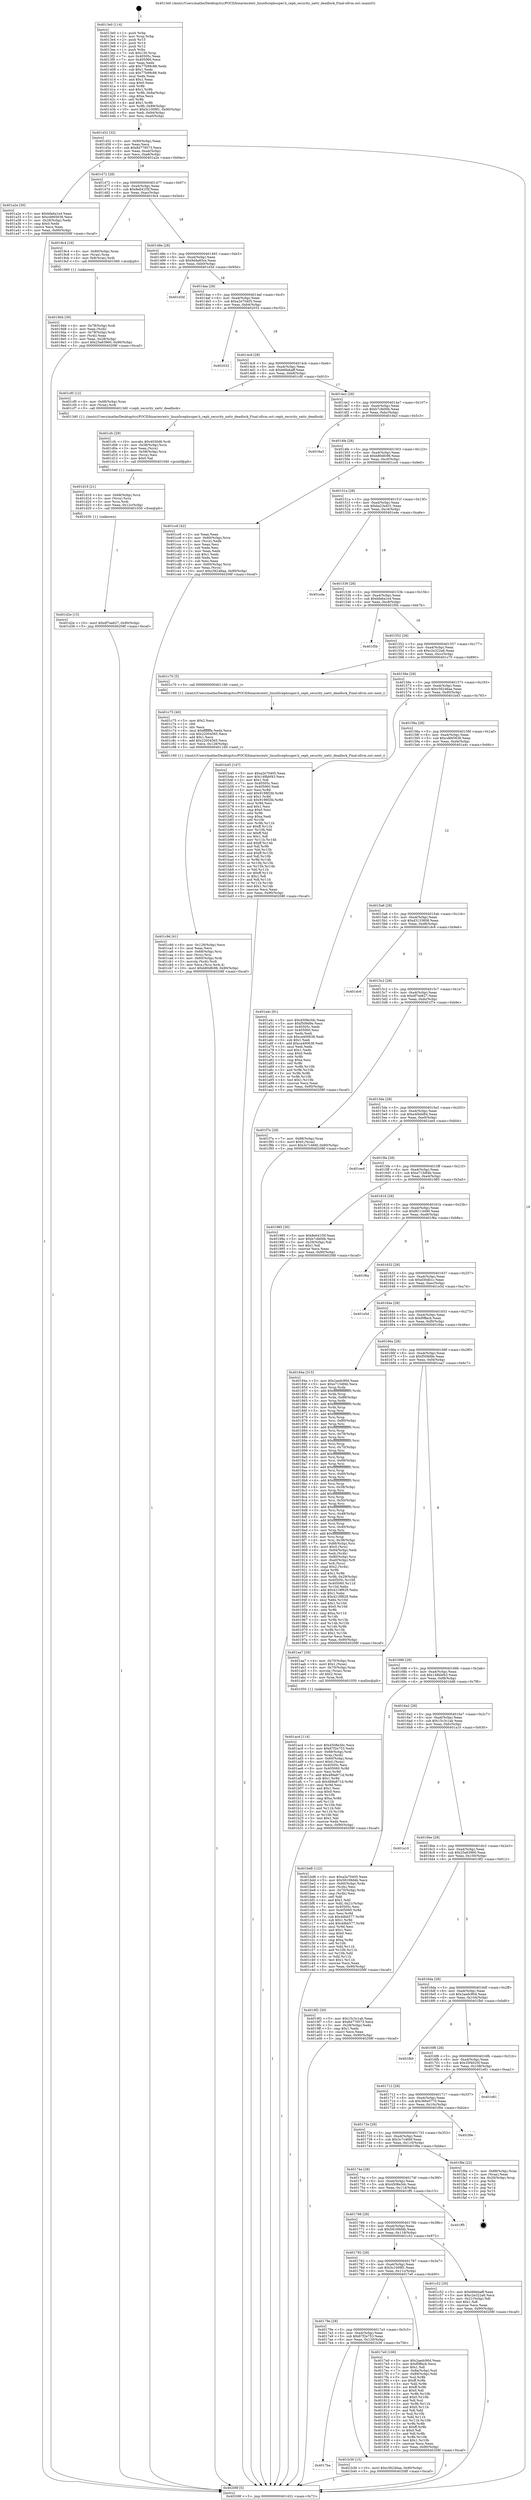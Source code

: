 digraph "0x4013e0" {
  label = "0x4013e0 (/mnt/c/Users/mathe/Desktop/tcc/POCII/binaries/extr_linuxfscephsuper.h_ceph_security_xattr_deadlock_Final-ollvm.out::main(0))"
  labelloc = "t"
  node[shape=record]

  Entry [label="",width=0.3,height=0.3,shape=circle,fillcolor=black,style=filled]
  "0x401452" [label="{
     0x401452 [32]\l
     | [instrs]\l
     &nbsp;&nbsp;0x401452 \<+6\>: mov -0x90(%rbp),%eax\l
     &nbsp;&nbsp;0x401458 \<+2\>: mov %eax,%ecx\l
     &nbsp;&nbsp;0x40145a \<+6\>: sub $0x84779573,%ecx\l
     &nbsp;&nbsp;0x401460 \<+6\>: mov %eax,-0xa4(%rbp)\l
     &nbsp;&nbsp;0x401466 \<+6\>: mov %ecx,-0xa8(%rbp)\l
     &nbsp;&nbsp;0x40146c \<+6\>: je 0000000000401a2e \<main+0x64e\>\l
  }"]
  "0x401a2e" [label="{
     0x401a2e [30]\l
     | [instrs]\l
     &nbsp;&nbsp;0x401a2e \<+5\>: mov $0xbfa6a1e4,%eax\l
     &nbsp;&nbsp;0x401a33 \<+5\>: mov $0xcd665636,%ecx\l
     &nbsp;&nbsp;0x401a38 \<+3\>: mov -0x28(%rbp),%edx\l
     &nbsp;&nbsp;0x401a3b \<+3\>: cmp $0x0,%edx\l
     &nbsp;&nbsp;0x401a3e \<+3\>: cmove %ecx,%eax\l
     &nbsp;&nbsp;0x401a41 \<+6\>: mov %eax,-0x90(%rbp)\l
     &nbsp;&nbsp;0x401a47 \<+5\>: jmp 000000000040208f \<main+0xcaf\>\l
  }"]
  "0x401472" [label="{
     0x401472 [28]\l
     | [instrs]\l
     &nbsp;&nbsp;0x401472 \<+5\>: jmp 0000000000401477 \<main+0x97\>\l
     &nbsp;&nbsp;0x401477 \<+6\>: mov -0xa4(%rbp),%eax\l
     &nbsp;&nbsp;0x40147d \<+5\>: sub $0x8e641f3f,%eax\l
     &nbsp;&nbsp;0x401482 \<+6\>: mov %eax,-0xac(%rbp)\l
     &nbsp;&nbsp;0x401488 \<+6\>: je 00000000004019c4 \<main+0x5e4\>\l
  }"]
  Exit [label="",width=0.3,height=0.3,shape=circle,fillcolor=black,style=filled,peripheries=2]
  "0x4019c4" [label="{
     0x4019c4 [16]\l
     | [instrs]\l
     &nbsp;&nbsp;0x4019c4 \<+4\>: mov -0x80(%rbp),%rax\l
     &nbsp;&nbsp;0x4019c8 \<+3\>: mov (%rax),%rax\l
     &nbsp;&nbsp;0x4019cb \<+4\>: mov 0x8(%rax),%rdi\l
     &nbsp;&nbsp;0x4019cf \<+5\>: call 0000000000401060 \<atoi@plt\>\l
     | [calls]\l
     &nbsp;&nbsp;0x401060 \{1\} (unknown)\l
  }"]
  "0x40148e" [label="{
     0x40148e [28]\l
     | [instrs]\l
     &nbsp;&nbsp;0x40148e \<+5\>: jmp 0000000000401493 \<main+0xb3\>\l
     &nbsp;&nbsp;0x401493 \<+6\>: mov -0xa4(%rbp),%eax\l
     &nbsp;&nbsp;0x401499 \<+5\>: sub $0x9d4a83ce,%eax\l
     &nbsp;&nbsp;0x40149e \<+6\>: mov %eax,-0xb0(%rbp)\l
     &nbsp;&nbsp;0x4014a4 \<+6\>: je 0000000000401d3d \<main+0x95d\>\l
  }"]
  "0x401d2e" [label="{
     0x401d2e [15]\l
     | [instrs]\l
     &nbsp;&nbsp;0x401d2e \<+10\>: movl $0xdf7ee627,-0x90(%rbp)\l
     &nbsp;&nbsp;0x401d38 \<+5\>: jmp 000000000040208f \<main+0xcaf\>\l
  }"]
  "0x401d3d" [label="{
     0x401d3d\l
  }", style=dashed]
  "0x4014aa" [label="{
     0x4014aa [28]\l
     | [instrs]\l
     &nbsp;&nbsp;0x4014aa \<+5\>: jmp 00000000004014af \<main+0xcf\>\l
     &nbsp;&nbsp;0x4014af \<+6\>: mov -0xa4(%rbp),%eax\l
     &nbsp;&nbsp;0x4014b5 \<+5\>: sub $0xa2e70405,%eax\l
     &nbsp;&nbsp;0x4014ba \<+6\>: mov %eax,-0xb4(%rbp)\l
     &nbsp;&nbsp;0x4014c0 \<+6\>: je 0000000000402032 \<main+0xc52\>\l
  }"]
  "0x401d19" [label="{
     0x401d19 [21]\l
     | [instrs]\l
     &nbsp;&nbsp;0x401d19 \<+4\>: mov -0x68(%rbp),%rcx\l
     &nbsp;&nbsp;0x401d1d \<+3\>: mov (%rcx),%rcx\l
     &nbsp;&nbsp;0x401d20 \<+3\>: mov %rcx,%rdi\l
     &nbsp;&nbsp;0x401d23 \<+6\>: mov %eax,-0x12c(%rbp)\l
     &nbsp;&nbsp;0x401d29 \<+5\>: call 0000000000401030 \<free@plt\>\l
     | [calls]\l
     &nbsp;&nbsp;0x401030 \{1\} (unknown)\l
  }"]
  "0x402032" [label="{
     0x402032\l
  }", style=dashed]
  "0x4014c6" [label="{
     0x4014c6 [28]\l
     | [instrs]\l
     &nbsp;&nbsp;0x4014c6 \<+5\>: jmp 00000000004014cb \<main+0xeb\>\l
     &nbsp;&nbsp;0x4014cb \<+6\>: mov -0xa4(%rbp),%eax\l
     &nbsp;&nbsp;0x4014d1 \<+5\>: sub $0xb66ebaff,%eax\l
     &nbsp;&nbsp;0x4014d6 \<+6\>: mov %eax,-0xb8(%rbp)\l
     &nbsp;&nbsp;0x4014dc \<+6\>: je 0000000000401cf0 \<main+0x910\>\l
  }"]
  "0x401cfc" [label="{
     0x401cfc [29]\l
     | [instrs]\l
     &nbsp;&nbsp;0x401cfc \<+10\>: movabs $0x4030d6,%rdi\l
     &nbsp;&nbsp;0x401d06 \<+4\>: mov -0x58(%rbp),%rcx\l
     &nbsp;&nbsp;0x401d0a \<+2\>: mov %eax,(%rcx)\l
     &nbsp;&nbsp;0x401d0c \<+4\>: mov -0x58(%rbp),%rcx\l
     &nbsp;&nbsp;0x401d10 \<+2\>: mov (%rcx),%esi\l
     &nbsp;&nbsp;0x401d12 \<+2\>: mov $0x0,%al\l
     &nbsp;&nbsp;0x401d14 \<+5\>: call 0000000000401040 \<printf@plt\>\l
     | [calls]\l
     &nbsp;&nbsp;0x401040 \{1\} (unknown)\l
  }"]
  "0x401cf0" [label="{
     0x401cf0 [12]\l
     | [instrs]\l
     &nbsp;&nbsp;0x401cf0 \<+4\>: mov -0x68(%rbp),%rax\l
     &nbsp;&nbsp;0x401cf4 \<+3\>: mov (%rax),%rdi\l
     &nbsp;&nbsp;0x401cf7 \<+5\>: call 00000000004013d0 \<ceph_security_xattr_deadlock\>\l
     | [calls]\l
     &nbsp;&nbsp;0x4013d0 \{1\} (/mnt/c/Users/mathe/Desktop/tcc/POCII/binaries/extr_linuxfscephsuper.h_ceph_security_xattr_deadlock_Final-ollvm.out::ceph_security_xattr_deadlock)\l
  }"]
  "0x4014e2" [label="{
     0x4014e2 [28]\l
     | [instrs]\l
     &nbsp;&nbsp;0x4014e2 \<+5\>: jmp 00000000004014e7 \<main+0x107\>\l
     &nbsp;&nbsp;0x4014e7 \<+6\>: mov -0xa4(%rbp),%eax\l
     &nbsp;&nbsp;0x4014ed \<+5\>: sub $0xb7cfe00b,%eax\l
     &nbsp;&nbsp;0x4014f2 \<+6\>: mov %eax,-0xbc(%rbp)\l
     &nbsp;&nbsp;0x4014f8 \<+6\>: je 00000000004019a3 \<main+0x5c3\>\l
  }"]
  "0x401c9d" [label="{
     0x401c9d [41]\l
     | [instrs]\l
     &nbsp;&nbsp;0x401c9d \<+6\>: mov -0x128(%rbp),%ecx\l
     &nbsp;&nbsp;0x401ca3 \<+3\>: imul %eax,%ecx\l
     &nbsp;&nbsp;0x401ca6 \<+4\>: mov -0x68(%rbp),%rsi\l
     &nbsp;&nbsp;0x401caa \<+3\>: mov (%rsi),%rsi\l
     &nbsp;&nbsp;0x401cad \<+4\>: mov -0x60(%rbp),%rdi\l
     &nbsp;&nbsp;0x401cb1 \<+3\>: movslq (%rdi),%rdi\l
     &nbsp;&nbsp;0x401cb4 \<+3\>: mov %ecx,(%rsi,%rdi,4)\l
     &nbsp;&nbsp;0x401cb7 \<+10\>: movl $0xb80dfc98,-0x90(%rbp)\l
     &nbsp;&nbsp;0x401cc1 \<+5\>: jmp 000000000040208f \<main+0xcaf\>\l
  }"]
  "0x4019a3" [label="{
     0x4019a3\l
  }", style=dashed]
  "0x4014fe" [label="{
     0x4014fe [28]\l
     | [instrs]\l
     &nbsp;&nbsp;0x4014fe \<+5\>: jmp 0000000000401503 \<main+0x123\>\l
     &nbsp;&nbsp;0x401503 \<+6\>: mov -0xa4(%rbp),%eax\l
     &nbsp;&nbsp;0x401509 \<+5\>: sub $0xb80dfc98,%eax\l
     &nbsp;&nbsp;0x40150e \<+6\>: mov %eax,-0xc0(%rbp)\l
     &nbsp;&nbsp;0x401514 \<+6\>: je 0000000000401cc6 \<main+0x8e6\>\l
  }"]
  "0x401c75" [label="{
     0x401c75 [40]\l
     | [instrs]\l
     &nbsp;&nbsp;0x401c75 \<+5\>: mov $0x2,%ecx\l
     &nbsp;&nbsp;0x401c7a \<+1\>: cltd\l
     &nbsp;&nbsp;0x401c7b \<+2\>: idiv %ecx\l
     &nbsp;&nbsp;0x401c7d \<+6\>: imul $0xfffffffe,%edx,%ecx\l
     &nbsp;&nbsp;0x401c83 \<+6\>: sub $0x22004565,%ecx\l
     &nbsp;&nbsp;0x401c89 \<+3\>: add $0x1,%ecx\l
     &nbsp;&nbsp;0x401c8c \<+6\>: add $0x22004565,%ecx\l
     &nbsp;&nbsp;0x401c92 \<+6\>: mov %ecx,-0x128(%rbp)\l
     &nbsp;&nbsp;0x401c98 \<+5\>: call 0000000000401160 \<next_i\>\l
     | [calls]\l
     &nbsp;&nbsp;0x401160 \{1\} (/mnt/c/Users/mathe/Desktop/tcc/POCII/binaries/extr_linuxfscephsuper.h_ceph_security_xattr_deadlock_Final-ollvm.out::next_i)\l
  }"]
  "0x401cc6" [label="{
     0x401cc6 [42]\l
     | [instrs]\l
     &nbsp;&nbsp;0x401cc6 \<+2\>: xor %eax,%eax\l
     &nbsp;&nbsp;0x401cc8 \<+4\>: mov -0x60(%rbp),%rcx\l
     &nbsp;&nbsp;0x401ccc \<+2\>: mov (%rcx),%edx\l
     &nbsp;&nbsp;0x401cce \<+2\>: mov %eax,%esi\l
     &nbsp;&nbsp;0x401cd0 \<+2\>: sub %edx,%esi\l
     &nbsp;&nbsp;0x401cd2 \<+2\>: mov %eax,%edx\l
     &nbsp;&nbsp;0x401cd4 \<+3\>: sub $0x1,%edx\l
     &nbsp;&nbsp;0x401cd7 \<+2\>: add %edx,%esi\l
     &nbsp;&nbsp;0x401cd9 \<+2\>: sub %esi,%eax\l
     &nbsp;&nbsp;0x401cdb \<+4\>: mov -0x60(%rbp),%rcx\l
     &nbsp;&nbsp;0x401cdf \<+2\>: mov %eax,(%rcx)\l
     &nbsp;&nbsp;0x401ce1 \<+10\>: movl $0xc56246aa,-0x90(%rbp)\l
     &nbsp;&nbsp;0x401ceb \<+5\>: jmp 000000000040208f \<main+0xcaf\>\l
  }"]
  "0x40151a" [label="{
     0x40151a [28]\l
     | [instrs]\l
     &nbsp;&nbsp;0x40151a \<+5\>: jmp 000000000040151f \<main+0x13f\>\l
     &nbsp;&nbsp;0x40151f \<+6\>: mov -0xa4(%rbp),%eax\l
     &nbsp;&nbsp;0x401525 \<+5\>: sub $0xba23a431,%eax\l
     &nbsp;&nbsp;0x40152a \<+6\>: mov %eax,-0xc4(%rbp)\l
     &nbsp;&nbsp;0x401530 \<+6\>: je 0000000000401e4e \<main+0xa6e\>\l
  }"]
  "0x4017ba" [label="{
     0x4017ba\l
  }", style=dashed]
  "0x401e4e" [label="{
     0x401e4e\l
  }", style=dashed]
  "0x401536" [label="{
     0x401536 [28]\l
     | [instrs]\l
     &nbsp;&nbsp;0x401536 \<+5\>: jmp 000000000040153b \<main+0x15b\>\l
     &nbsp;&nbsp;0x40153b \<+6\>: mov -0xa4(%rbp),%eax\l
     &nbsp;&nbsp;0x401541 \<+5\>: sub $0xbfa6a1e4,%eax\l
     &nbsp;&nbsp;0x401546 \<+6\>: mov %eax,-0xc8(%rbp)\l
     &nbsp;&nbsp;0x40154c \<+6\>: je 0000000000401f5b \<main+0xb7b\>\l
  }"]
  "0x401b36" [label="{
     0x401b36 [15]\l
     | [instrs]\l
     &nbsp;&nbsp;0x401b36 \<+10\>: movl $0xc56246aa,-0x90(%rbp)\l
     &nbsp;&nbsp;0x401b40 \<+5\>: jmp 000000000040208f \<main+0xcaf\>\l
  }"]
  "0x401f5b" [label="{
     0x401f5b\l
  }", style=dashed]
  "0x401552" [label="{
     0x401552 [28]\l
     | [instrs]\l
     &nbsp;&nbsp;0x401552 \<+5\>: jmp 0000000000401557 \<main+0x177\>\l
     &nbsp;&nbsp;0x401557 \<+6\>: mov -0xa4(%rbp),%eax\l
     &nbsp;&nbsp;0x40155d \<+5\>: sub $0xc2e322a6,%eax\l
     &nbsp;&nbsp;0x401562 \<+6\>: mov %eax,-0xcc(%rbp)\l
     &nbsp;&nbsp;0x401568 \<+6\>: je 0000000000401c70 \<main+0x890\>\l
  }"]
  "0x401ac4" [label="{
     0x401ac4 [114]\l
     | [instrs]\l
     &nbsp;&nbsp;0x401ac4 \<+5\>: mov $0x4508e3dc,%ecx\l
     &nbsp;&nbsp;0x401ac9 \<+5\>: mov $0x67f2e753,%edx\l
     &nbsp;&nbsp;0x401ace \<+4\>: mov -0x68(%rbp),%rdi\l
     &nbsp;&nbsp;0x401ad2 \<+3\>: mov %rax,(%rdi)\l
     &nbsp;&nbsp;0x401ad5 \<+4\>: mov -0x60(%rbp),%rax\l
     &nbsp;&nbsp;0x401ad9 \<+6\>: movl $0x0,(%rax)\l
     &nbsp;&nbsp;0x401adf \<+7\>: mov 0x40505c,%esi\l
     &nbsp;&nbsp;0x401ae6 \<+8\>: mov 0x405060,%r8d\l
     &nbsp;&nbsp;0x401aee \<+3\>: mov %esi,%r9d\l
     &nbsp;&nbsp;0x401af1 \<+7\>: add $0x489a871d,%r9d\l
     &nbsp;&nbsp;0x401af8 \<+4\>: sub $0x1,%r9d\l
     &nbsp;&nbsp;0x401afc \<+7\>: sub $0x489a871d,%r9d\l
     &nbsp;&nbsp;0x401b03 \<+4\>: imul %r9d,%esi\l
     &nbsp;&nbsp;0x401b07 \<+3\>: and $0x1,%esi\l
     &nbsp;&nbsp;0x401b0a \<+3\>: cmp $0x0,%esi\l
     &nbsp;&nbsp;0x401b0d \<+4\>: sete %r10b\l
     &nbsp;&nbsp;0x401b11 \<+4\>: cmp $0xa,%r8d\l
     &nbsp;&nbsp;0x401b15 \<+4\>: setl %r11b\l
     &nbsp;&nbsp;0x401b19 \<+3\>: mov %r10b,%bl\l
     &nbsp;&nbsp;0x401b1c \<+3\>: and %r11b,%bl\l
     &nbsp;&nbsp;0x401b1f \<+3\>: xor %r11b,%r10b\l
     &nbsp;&nbsp;0x401b22 \<+3\>: or %r10b,%bl\l
     &nbsp;&nbsp;0x401b25 \<+3\>: test $0x1,%bl\l
     &nbsp;&nbsp;0x401b28 \<+3\>: cmovne %edx,%ecx\l
     &nbsp;&nbsp;0x401b2b \<+6\>: mov %ecx,-0x90(%rbp)\l
     &nbsp;&nbsp;0x401b31 \<+5\>: jmp 000000000040208f \<main+0xcaf\>\l
  }"]
  "0x401c70" [label="{
     0x401c70 [5]\l
     | [instrs]\l
     &nbsp;&nbsp;0x401c70 \<+5\>: call 0000000000401160 \<next_i\>\l
     | [calls]\l
     &nbsp;&nbsp;0x401160 \{1\} (/mnt/c/Users/mathe/Desktop/tcc/POCII/binaries/extr_linuxfscephsuper.h_ceph_security_xattr_deadlock_Final-ollvm.out::next_i)\l
  }"]
  "0x40156e" [label="{
     0x40156e [28]\l
     | [instrs]\l
     &nbsp;&nbsp;0x40156e \<+5\>: jmp 0000000000401573 \<main+0x193\>\l
     &nbsp;&nbsp;0x401573 \<+6\>: mov -0xa4(%rbp),%eax\l
     &nbsp;&nbsp;0x401579 \<+5\>: sub $0xc56246aa,%eax\l
     &nbsp;&nbsp;0x40157e \<+6\>: mov %eax,-0xd0(%rbp)\l
     &nbsp;&nbsp;0x401584 \<+6\>: je 0000000000401b45 \<main+0x765\>\l
  }"]
  "0x4019d4" [label="{
     0x4019d4 [30]\l
     | [instrs]\l
     &nbsp;&nbsp;0x4019d4 \<+4\>: mov -0x78(%rbp),%rdi\l
     &nbsp;&nbsp;0x4019d8 \<+2\>: mov %eax,(%rdi)\l
     &nbsp;&nbsp;0x4019da \<+4\>: mov -0x78(%rbp),%rdi\l
     &nbsp;&nbsp;0x4019de \<+2\>: mov (%rdi),%eax\l
     &nbsp;&nbsp;0x4019e0 \<+3\>: mov %eax,-0x28(%rbp)\l
     &nbsp;&nbsp;0x4019e3 \<+10\>: movl $0x25a63960,-0x90(%rbp)\l
     &nbsp;&nbsp;0x4019ed \<+5\>: jmp 000000000040208f \<main+0xcaf\>\l
  }"]
  "0x401b45" [label="{
     0x401b45 [147]\l
     | [instrs]\l
     &nbsp;&nbsp;0x401b45 \<+5\>: mov $0xa2e70405,%eax\l
     &nbsp;&nbsp;0x401b4a \<+5\>: mov $0x148bbf43,%ecx\l
     &nbsp;&nbsp;0x401b4f \<+2\>: mov $0x1,%dl\l
     &nbsp;&nbsp;0x401b51 \<+7\>: mov 0x40505c,%esi\l
     &nbsp;&nbsp;0x401b58 \<+7\>: mov 0x405060,%edi\l
     &nbsp;&nbsp;0x401b5f \<+3\>: mov %esi,%r8d\l
     &nbsp;&nbsp;0x401b62 \<+7\>: add $0x9198f2fd,%r8d\l
     &nbsp;&nbsp;0x401b69 \<+4\>: sub $0x1,%r8d\l
     &nbsp;&nbsp;0x401b6d \<+7\>: sub $0x9198f2fd,%r8d\l
     &nbsp;&nbsp;0x401b74 \<+4\>: imul %r8d,%esi\l
     &nbsp;&nbsp;0x401b78 \<+3\>: and $0x1,%esi\l
     &nbsp;&nbsp;0x401b7b \<+3\>: cmp $0x0,%esi\l
     &nbsp;&nbsp;0x401b7e \<+4\>: sete %r9b\l
     &nbsp;&nbsp;0x401b82 \<+3\>: cmp $0xa,%edi\l
     &nbsp;&nbsp;0x401b85 \<+4\>: setl %r10b\l
     &nbsp;&nbsp;0x401b89 \<+3\>: mov %r9b,%r11b\l
     &nbsp;&nbsp;0x401b8c \<+4\>: xor $0xff,%r11b\l
     &nbsp;&nbsp;0x401b90 \<+3\>: mov %r10b,%bl\l
     &nbsp;&nbsp;0x401b93 \<+3\>: xor $0xff,%bl\l
     &nbsp;&nbsp;0x401b96 \<+3\>: xor $0x1,%dl\l
     &nbsp;&nbsp;0x401b99 \<+3\>: mov %r11b,%r14b\l
     &nbsp;&nbsp;0x401b9c \<+4\>: and $0xff,%r14b\l
     &nbsp;&nbsp;0x401ba0 \<+3\>: and %dl,%r9b\l
     &nbsp;&nbsp;0x401ba3 \<+3\>: mov %bl,%r15b\l
     &nbsp;&nbsp;0x401ba6 \<+4\>: and $0xff,%r15b\l
     &nbsp;&nbsp;0x401baa \<+3\>: and %dl,%r10b\l
     &nbsp;&nbsp;0x401bad \<+3\>: or %r9b,%r14b\l
     &nbsp;&nbsp;0x401bb0 \<+3\>: or %r10b,%r15b\l
     &nbsp;&nbsp;0x401bb3 \<+3\>: xor %r15b,%r14b\l
     &nbsp;&nbsp;0x401bb6 \<+3\>: or %bl,%r11b\l
     &nbsp;&nbsp;0x401bb9 \<+4\>: xor $0xff,%r11b\l
     &nbsp;&nbsp;0x401bbd \<+3\>: or $0x1,%dl\l
     &nbsp;&nbsp;0x401bc0 \<+3\>: and %dl,%r11b\l
     &nbsp;&nbsp;0x401bc3 \<+3\>: or %r11b,%r14b\l
     &nbsp;&nbsp;0x401bc6 \<+4\>: test $0x1,%r14b\l
     &nbsp;&nbsp;0x401bca \<+3\>: cmovne %ecx,%eax\l
     &nbsp;&nbsp;0x401bcd \<+6\>: mov %eax,-0x90(%rbp)\l
     &nbsp;&nbsp;0x401bd3 \<+5\>: jmp 000000000040208f \<main+0xcaf\>\l
  }"]
  "0x40158a" [label="{
     0x40158a [28]\l
     | [instrs]\l
     &nbsp;&nbsp;0x40158a \<+5\>: jmp 000000000040158f \<main+0x1af\>\l
     &nbsp;&nbsp;0x40158f \<+6\>: mov -0xa4(%rbp),%eax\l
     &nbsp;&nbsp;0x401595 \<+5\>: sub $0xcd665636,%eax\l
     &nbsp;&nbsp;0x40159a \<+6\>: mov %eax,-0xd4(%rbp)\l
     &nbsp;&nbsp;0x4015a0 \<+6\>: je 0000000000401a4c \<main+0x66c\>\l
  }"]
  "0x4013e0" [label="{
     0x4013e0 [114]\l
     | [instrs]\l
     &nbsp;&nbsp;0x4013e0 \<+1\>: push %rbp\l
     &nbsp;&nbsp;0x4013e1 \<+3\>: mov %rsp,%rbp\l
     &nbsp;&nbsp;0x4013e4 \<+2\>: push %r15\l
     &nbsp;&nbsp;0x4013e6 \<+2\>: push %r14\l
     &nbsp;&nbsp;0x4013e8 \<+2\>: push %r12\l
     &nbsp;&nbsp;0x4013ea \<+1\>: push %rbx\l
     &nbsp;&nbsp;0x4013eb \<+7\>: sub $0x130,%rsp\l
     &nbsp;&nbsp;0x4013f2 \<+7\>: mov 0x40505c,%eax\l
     &nbsp;&nbsp;0x4013f9 \<+7\>: mov 0x405060,%ecx\l
     &nbsp;&nbsp;0x401400 \<+2\>: mov %eax,%edx\l
     &nbsp;&nbsp;0x401402 \<+6\>: add $0x77b99c88,%edx\l
     &nbsp;&nbsp;0x401408 \<+3\>: sub $0x1,%edx\l
     &nbsp;&nbsp;0x40140b \<+6\>: sub $0x77b99c88,%edx\l
     &nbsp;&nbsp;0x401411 \<+3\>: imul %edx,%eax\l
     &nbsp;&nbsp;0x401414 \<+3\>: and $0x1,%eax\l
     &nbsp;&nbsp;0x401417 \<+3\>: cmp $0x0,%eax\l
     &nbsp;&nbsp;0x40141a \<+4\>: sete %r8b\l
     &nbsp;&nbsp;0x40141e \<+4\>: and $0x1,%r8b\l
     &nbsp;&nbsp;0x401422 \<+7\>: mov %r8b,-0x8a(%rbp)\l
     &nbsp;&nbsp;0x401429 \<+3\>: cmp $0xa,%ecx\l
     &nbsp;&nbsp;0x40142c \<+4\>: setl %r8b\l
     &nbsp;&nbsp;0x401430 \<+4\>: and $0x1,%r8b\l
     &nbsp;&nbsp;0x401434 \<+7\>: mov %r8b,-0x89(%rbp)\l
     &nbsp;&nbsp;0x40143b \<+10\>: movl $0x5c1009f1,-0x90(%rbp)\l
     &nbsp;&nbsp;0x401445 \<+6\>: mov %edi,-0x94(%rbp)\l
     &nbsp;&nbsp;0x40144b \<+7\>: mov %rsi,-0xa0(%rbp)\l
  }"]
  "0x401a4c" [label="{
     0x401a4c [91]\l
     | [instrs]\l
     &nbsp;&nbsp;0x401a4c \<+5\>: mov $0x4508e3dc,%eax\l
     &nbsp;&nbsp;0x401a51 \<+5\>: mov $0xf509d9e,%ecx\l
     &nbsp;&nbsp;0x401a56 \<+7\>: mov 0x40505c,%edx\l
     &nbsp;&nbsp;0x401a5d \<+7\>: mov 0x405060,%esi\l
     &nbsp;&nbsp;0x401a64 \<+2\>: mov %edx,%edi\l
     &nbsp;&nbsp;0x401a66 \<+6\>: sub $0xca400638,%edi\l
     &nbsp;&nbsp;0x401a6c \<+3\>: sub $0x1,%edi\l
     &nbsp;&nbsp;0x401a6f \<+6\>: add $0xca400638,%edi\l
     &nbsp;&nbsp;0x401a75 \<+3\>: imul %edi,%edx\l
     &nbsp;&nbsp;0x401a78 \<+3\>: and $0x1,%edx\l
     &nbsp;&nbsp;0x401a7b \<+3\>: cmp $0x0,%edx\l
     &nbsp;&nbsp;0x401a7e \<+4\>: sete %r8b\l
     &nbsp;&nbsp;0x401a82 \<+3\>: cmp $0xa,%esi\l
     &nbsp;&nbsp;0x401a85 \<+4\>: setl %r9b\l
     &nbsp;&nbsp;0x401a89 \<+3\>: mov %r8b,%r10b\l
     &nbsp;&nbsp;0x401a8c \<+3\>: and %r9b,%r10b\l
     &nbsp;&nbsp;0x401a8f \<+3\>: xor %r9b,%r8b\l
     &nbsp;&nbsp;0x401a92 \<+3\>: or %r8b,%r10b\l
     &nbsp;&nbsp;0x401a95 \<+4\>: test $0x1,%r10b\l
     &nbsp;&nbsp;0x401a99 \<+3\>: cmovne %ecx,%eax\l
     &nbsp;&nbsp;0x401a9c \<+6\>: mov %eax,-0x90(%rbp)\l
     &nbsp;&nbsp;0x401aa2 \<+5\>: jmp 000000000040208f \<main+0xcaf\>\l
  }"]
  "0x4015a6" [label="{
     0x4015a6 [28]\l
     | [instrs]\l
     &nbsp;&nbsp;0x4015a6 \<+5\>: jmp 00000000004015ab \<main+0x1cb\>\l
     &nbsp;&nbsp;0x4015ab \<+6\>: mov -0xa4(%rbp),%eax\l
     &nbsp;&nbsp;0x4015b1 \<+5\>: sub $0xd3133608,%eax\l
     &nbsp;&nbsp;0x4015b6 \<+6\>: mov %eax,-0xd8(%rbp)\l
     &nbsp;&nbsp;0x4015bc \<+6\>: je 0000000000401dc6 \<main+0x9e6\>\l
  }"]
  "0x40208f" [label="{
     0x40208f [5]\l
     | [instrs]\l
     &nbsp;&nbsp;0x40208f \<+5\>: jmp 0000000000401452 \<main+0x72\>\l
  }"]
  "0x401dc6" [label="{
     0x401dc6\l
  }", style=dashed]
  "0x4015c2" [label="{
     0x4015c2 [28]\l
     | [instrs]\l
     &nbsp;&nbsp;0x4015c2 \<+5\>: jmp 00000000004015c7 \<main+0x1e7\>\l
     &nbsp;&nbsp;0x4015c7 \<+6\>: mov -0xa4(%rbp),%eax\l
     &nbsp;&nbsp;0x4015cd \<+5\>: sub $0xdf7ee627,%eax\l
     &nbsp;&nbsp;0x4015d2 \<+6\>: mov %eax,-0xdc(%rbp)\l
     &nbsp;&nbsp;0x4015d8 \<+6\>: je 0000000000401f7e \<main+0xb9e\>\l
  }"]
  "0x40179e" [label="{
     0x40179e [28]\l
     | [instrs]\l
     &nbsp;&nbsp;0x40179e \<+5\>: jmp 00000000004017a3 \<main+0x3c3\>\l
     &nbsp;&nbsp;0x4017a3 \<+6\>: mov -0xa4(%rbp),%eax\l
     &nbsp;&nbsp;0x4017a9 \<+5\>: sub $0x67f2e753,%eax\l
     &nbsp;&nbsp;0x4017ae \<+6\>: mov %eax,-0x120(%rbp)\l
     &nbsp;&nbsp;0x4017b4 \<+6\>: je 0000000000401b36 \<main+0x756\>\l
  }"]
  "0x401f7e" [label="{
     0x401f7e [28]\l
     | [instrs]\l
     &nbsp;&nbsp;0x401f7e \<+7\>: mov -0x88(%rbp),%rax\l
     &nbsp;&nbsp;0x401f85 \<+6\>: movl $0x0,(%rax)\l
     &nbsp;&nbsp;0x401f8b \<+10\>: movl $0x3c7c466f,-0x90(%rbp)\l
     &nbsp;&nbsp;0x401f95 \<+5\>: jmp 000000000040208f \<main+0xcaf\>\l
  }"]
  "0x4015de" [label="{
     0x4015de [28]\l
     | [instrs]\l
     &nbsp;&nbsp;0x4015de \<+5\>: jmp 00000000004015e3 \<main+0x203\>\l
     &nbsp;&nbsp;0x4015e3 \<+6\>: mov -0xa4(%rbp),%eax\l
     &nbsp;&nbsp;0x4015e9 \<+5\>: sub $0xe4f4dd84,%eax\l
     &nbsp;&nbsp;0x4015ee \<+6\>: mov %eax,-0xe0(%rbp)\l
     &nbsp;&nbsp;0x4015f4 \<+6\>: je 0000000000401ee4 \<main+0xb04\>\l
  }"]
  "0x4017e0" [label="{
     0x4017e0 [106]\l
     | [instrs]\l
     &nbsp;&nbsp;0x4017e0 \<+5\>: mov $0x2aedc90d,%eax\l
     &nbsp;&nbsp;0x4017e5 \<+5\>: mov $0xf0ffacb,%ecx\l
     &nbsp;&nbsp;0x4017ea \<+2\>: mov $0x1,%dl\l
     &nbsp;&nbsp;0x4017ec \<+7\>: mov -0x8a(%rbp),%sil\l
     &nbsp;&nbsp;0x4017f3 \<+7\>: mov -0x89(%rbp),%dil\l
     &nbsp;&nbsp;0x4017fa \<+3\>: mov %sil,%r8b\l
     &nbsp;&nbsp;0x4017fd \<+4\>: xor $0xff,%r8b\l
     &nbsp;&nbsp;0x401801 \<+3\>: mov %dil,%r9b\l
     &nbsp;&nbsp;0x401804 \<+4\>: xor $0xff,%r9b\l
     &nbsp;&nbsp;0x401808 \<+3\>: xor $0x0,%dl\l
     &nbsp;&nbsp;0x40180b \<+3\>: mov %r8b,%r10b\l
     &nbsp;&nbsp;0x40180e \<+4\>: and $0x0,%r10b\l
     &nbsp;&nbsp;0x401812 \<+3\>: and %dl,%sil\l
     &nbsp;&nbsp;0x401815 \<+3\>: mov %r9b,%r11b\l
     &nbsp;&nbsp;0x401818 \<+4\>: and $0x0,%r11b\l
     &nbsp;&nbsp;0x40181c \<+3\>: and %dl,%dil\l
     &nbsp;&nbsp;0x40181f \<+3\>: or %sil,%r10b\l
     &nbsp;&nbsp;0x401822 \<+3\>: or %dil,%r11b\l
     &nbsp;&nbsp;0x401825 \<+3\>: xor %r11b,%r10b\l
     &nbsp;&nbsp;0x401828 \<+3\>: or %r9b,%r8b\l
     &nbsp;&nbsp;0x40182b \<+4\>: xor $0xff,%r8b\l
     &nbsp;&nbsp;0x40182f \<+3\>: or $0x0,%dl\l
     &nbsp;&nbsp;0x401832 \<+3\>: and %dl,%r8b\l
     &nbsp;&nbsp;0x401835 \<+3\>: or %r8b,%r10b\l
     &nbsp;&nbsp;0x401838 \<+4\>: test $0x1,%r10b\l
     &nbsp;&nbsp;0x40183c \<+3\>: cmovne %ecx,%eax\l
     &nbsp;&nbsp;0x40183f \<+6\>: mov %eax,-0x90(%rbp)\l
     &nbsp;&nbsp;0x401845 \<+5\>: jmp 000000000040208f \<main+0xcaf\>\l
  }"]
  "0x401ee4" [label="{
     0x401ee4\l
  }", style=dashed]
  "0x4015fa" [label="{
     0x4015fa [28]\l
     | [instrs]\l
     &nbsp;&nbsp;0x4015fa \<+5\>: jmp 00000000004015ff \<main+0x21f\>\l
     &nbsp;&nbsp;0x4015ff \<+6\>: mov -0xa4(%rbp),%eax\l
     &nbsp;&nbsp;0x401605 \<+5\>: sub $0xe715df4b,%eax\l
     &nbsp;&nbsp;0x40160a \<+6\>: mov %eax,-0xe4(%rbp)\l
     &nbsp;&nbsp;0x401610 \<+6\>: je 0000000000401985 \<main+0x5a5\>\l
  }"]
  "0x401782" [label="{
     0x401782 [28]\l
     | [instrs]\l
     &nbsp;&nbsp;0x401782 \<+5\>: jmp 0000000000401787 \<main+0x3a7\>\l
     &nbsp;&nbsp;0x401787 \<+6\>: mov -0xa4(%rbp),%eax\l
     &nbsp;&nbsp;0x40178d \<+5\>: sub $0x5c1009f1,%eax\l
     &nbsp;&nbsp;0x401792 \<+6\>: mov %eax,-0x11c(%rbp)\l
     &nbsp;&nbsp;0x401798 \<+6\>: je 00000000004017e0 \<main+0x400\>\l
  }"]
  "0x401985" [label="{
     0x401985 [30]\l
     | [instrs]\l
     &nbsp;&nbsp;0x401985 \<+5\>: mov $0x8e641f3f,%eax\l
     &nbsp;&nbsp;0x40198a \<+5\>: mov $0xb7cfe00b,%ecx\l
     &nbsp;&nbsp;0x40198f \<+3\>: mov -0x29(%rbp),%dl\l
     &nbsp;&nbsp;0x401992 \<+3\>: test $0x1,%dl\l
     &nbsp;&nbsp;0x401995 \<+3\>: cmovne %ecx,%eax\l
     &nbsp;&nbsp;0x401998 \<+6\>: mov %eax,-0x90(%rbp)\l
     &nbsp;&nbsp;0x40199e \<+5\>: jmp 000000000040208f \<main+0xcaf\>\l
  }"]
  "0x401616" [label="{
     0x401616 [28]\l
     | [instrs]\l
     &nbsp;&nbsp;0x401616 \<+5\>: jmp 000000000040161b \<main+0x23b\>\l
     &nbsp;&nbsp;0x40161b \<+6\>: mov -0xa4(%rbp),%eax\l
     &nbsp;&nbsp;0x401621 \<+5\>: sub $0xf6114490,%eax\l
     &nbsp;&nbsp;0x401626 \<+6\>: mov %eax,-0xe8(%rbp)\l
     &nbsp;&nbsp;0x40162c \<+6\>: je 0000000000401f6a \<main+0xb8a\>\l
  }"]
  "0x401c52" [label="{
     0x401c52 [30]\l
     | [instrs]\l
     &nbsp;&nbsp;0x401c52 \<+5\>: mov $0xb66ebaff,%eax\l
     &nbsp;&nbsp;0x401c57 \<+5\>: mov $0xc2e322a6,%ecx\l
     &nbsp;&nbsp;0x401c5c \<+3\>: mov -0x21(%rbp),%dl\l
     &nbsp;&nbsp;0x401c5f \<+3\>: test $0x1,%dl\l
     &nbsp;&nbsp;0x401c62 \<+3\>: cmovne %ecx,%eax\l
     &nbsp;&nbsp;0x401c65 \<+6\>: mov %eax,-0x90(%rbp)\l
     &nbsp;&nbsp;0x401c6b \<+5\>: jmp 000000000040208f \<main+0xcaf\>\l
  }"]
  "0x401f6a" [label="{
     0x401f6a\l
  }", style=dashed]
  "0x401632" [label="{
     0x401632 [28]\l
     | [instrs]\l
     &nbsp;&nbsp;0x401632 \<+5\>: jmp 0000000000401637 \<main+0x257\>\l
     &nbsp;&nbsp;0x401637 \<+6\>: mov -0xa4(%rbp),%eax\l
     &nbsp;&nbsp;0x40163d \<+5\>: sub $0xd30db1c,%eax\l
     &nbsp;&nbsp;0x401642 \<+6\>: mov %eax,-0xec(%rbp)\l
     &nbsp;&nbsp;0x401648 \<+6\>: je 0000000000401e5d \<main+0xa7d\>\l
  }"]
  "0x401766" [label="{
     0x401766 [28]\l
     | [instrs]\l
     &nbsp;&nbsp;0x401766 \<+5\>: jmp 000000000040176b \<main+0x38b\>\l
     &nbsp;&nbsp;0x40176b \<+6\>: mov -0xa4(%rbp),%eax\l
     &nbsp;&nbsp;0x401771 \<+5\>: sub $0x58169d4b,%eax\l
     &nbsp;&nbsp;0x401776 \<+6\>: mov %eax,-0x118(%rbp)\l
     &nbsp;&nbsp;0x40177c \<+6\>: je 0000000000401c52 \<main+0x872\>\l
  }"]
  "0x401e5d" [label="{
     0x401e5d\l
  }", style=dashed]
  "0x40164e" [label="{
     0x40164e [28]\l
     | [instrs]\l
     &nbsp;&nbsp;0x40164e \<+5\>: jmp 0000000000401653 \<main+0x273\>\l
     &nbsp;&nbsp;0x401653 \<+6\>: mov -0xa4(%rbp),%eax\l
     &nbsp;&nbsp;0x401659 \<+5\>: sub $0xf0ffacb,%eax\l
     &nbsp;&nbsp;0x40165e \<+6\>: mov %eax,-0xf0(%rbp)\l
     &nbsp;&nbsp;0x401664 \<+6\>: je 000000000040184a \<main+0x46a\>\l
  }"]
  "0x401ff5" [label="{
     0x401ff5\l
  }", style=dashed]
  "0x40184a" [label="{
     0x40184a [315]\l
     | [instrs]\l
     &nbsp;&nbsp;0x40184a \<+5\>: mov $0x2aedc90d,%eax\l
     &nbsp;&nbsp;0x40184f \<+5\>: mov $0xe715df4b,%ecx\l
     &nbsp;&nbsp;0x401854 \<+3\>: mov %rsp,%rdx\l
     &nbsp;&nbsp;0x401857 \<+4\>: add $0xfffffffffffffff0,%rdx\l
     &nbsp;&nbsp;0x40185b \<+3\>: mov %rdx,%rsp\l
     &nbsp;&nbsp;0x40185e \<+7\>: mov %rdx,-0x88(%rbp)\l
     &nbsp;&nbsp;0x401865 \<+3\>: mov %rsp,%rdx\l
     &nbsp;&nbsp;0x401868 \<+4\>: add $0xfffffffffffffff0,%rdx\l
     &nbsp;&nbsp;0x40186c \<+3\>: mov %rdx,%rsp\l
     &nbsp;&nbsp;0x40186f \<+3\>: mov %rsp,%rsi\l
     &nbsp;&nbsp;0x401872 \<+4\>: add $0xfffffffffffffff0,%rsi\l
     &nbsp;&nbsp;0x401876 \<+3\>: mov %rsi,%rsp\l
     &nbsp;&nbsp;0x401879 \<+4\>: mov %rsi,-0x80(%rbp)\l
     &nbsp;&nbsp;0x40187d \<+3\>: mov %rsp,%rsi\l
     &nbsp;&nbsp;0x401880 \<+4\>: add $0xfffffffffffffff0,%rsi\l
     &nbsp;&nbsp;0x401884 \<+3\>: mov %rsi,%rsp\l
     &nbsp;&nbsp;0x401887 \<+4\>: mov %rsi,-0x78(%rbp)\l
     &nbsp;&nbsp;0x40188b \<+3\>: mov %rsp,%rsi\l
     &nbsp;&nbsp;0x40188e \<+4\>: add $0xfffffffffffffff0,%rsi\l
     &nbsp;&nbsp;0x401892 \<+3\>: mov %rsi,%rsp\l
     &nbsp;&nbsp;0x401895 \<+4\>: mov %rsi,-0x70(%rbp)\l
     &nbsp;&nbsp;0x401899 \<+3\>: mov %rsp,%rsi\l
     &nbsp;&nbsp;0x40189c \<+4\>: add $0xfffffffffffffff0,%rsi\l
     &nbsp;&nbsp;0x4018a0 \<+3\>: mov %rsi,%rsp\l
     &nbsp;&nbsp;0x4018a3 \<+4\>: mov %rsi,-0x68(%rbp)\l
     &nbsp;&nbsp;0x4018a7 \<+3\>: mov %rsp,%rsi\l
     &nbsp;&nbsp;0x4018aa \<+4\>: add $0xfffffffffffffff0,%rsi\l
     &nbsp;&nbsp;0x4018ae \<+3\>: mov %rsi,%rsp\l
     &nbsp;&nbsp;0x4018b1 \<+4\>: mov %rsi,-0x60(%rbp)\l
     &nbsp;&nbsp;0x4018b5 \<+3\>: mov %rsp,%rsi\l
     &nbsp;&nbsp;0x4018b8 \<+4\>: add $0xfffffffffffffff0,%rsi\l
     &nbsp;&nbsp;0x4018bc \<+3\>: mov %rsi,%rsp\l
     &nbsp;&nbsp;0x4018bf \<+4\>: mov %rsi,-0x58(%rbp)\l
     &nbsp;&nbsp;0x4018c3 \<+3\>: mov %rsp,%rsi\l
     &nbsp;&nbsp;0x4018c6 \<+4\>: add $0xfffffffffffffff0,%rsi\l
     &nbsp;&nbsp;0x4018ca \<+3\>: mov %rsi,%rsp\l
     &nbsp;&nbsp;0x4018cd \<+4\>: mov %rsi,-0x50(%rbp)\l
     &nbsp;&nbsp;0x4018d1 \<+3\>: mov %rsp,%rsi\l
     &nbsp;&nbsp;0x4018d4 \<+4\>: add $0xfffffffffffffff0,%rsi\l
     &nbsp;&nbsp;0x4018d8 \<+3\>: mov %rsi,%rsp\l
     &nbsp;&nbsp;0x4018db \<+4\>: mov %rsi,-0x48(%rbp)\l
     &nbsp;&nbsp;0x4018df \<+3\>: mov %rsp,%rsi\l
     &nbsp;&nbsp;0x4018e2 \<+4\>: add $0xfffffffffffffff0,%rsi\l
     &nbsp;&nbsp;0x4018e6 \<+3\>: mov %rsi,%rsp\l
     &nbsp;&nbsp;0x4018e9 \<+4\>: mov %rsi,-0x40(%rbp)\l
     &nbsp;&nbsp;0x4018ed \<+3\>: mov %rsp,%rsi\l
     &nbsp;&nbsp;0x4018f0 \<+4\>: add $0xfffffffffffffff0,%rsi\l
     &nbsp;&nbsp;0x4018f4 \<+3\>: mov %rsi,%rsp\l
     &nbsp;&nbsp;0x4018f7 \<+4\>: mov %rsi,-0x38(%rbp)\l
     &nbsp;&nbsp;0x4018fb \<+7\>: mov -0x88(%rbp),%rsi\l
     &nbsp;&nbsp;0x401902 \<+6\>: movl $0x0,(%rsi)\l
     &nbsp;&nbsp;0x401908 \<+6\>: mov -0x94(%rbp),%edi\l
     &nbsp;&nbsp;0x40190e \<+2\>: mov %edi,(%rdx)\l
     &nbsp;&nbsp;0x401910 \<+4\>: mov -0x80(%rbp),%rsi\l
     &nbsp;&nbsp;0x401914 \<+7\>: mov -0xa0(%rbp),%r8\l
     &nbsp;&nbsp;0x40191b \<+3\>: mov %r8,(%rsi)\l
     &nbsp;&nbsp;0x40191e \<+3\>: cmpl $0x2,(%rdx)\l
     &nbsp;&nbsp;0x401921 \<+4\>: setne %r9b\l
     &nbsp;&nbsp;0x401925 \<+4\>: and $0x1,%r9b\l
     &nbsp;&nbsp;0x401929 \<+4\>: mov %r9b,-0x29(%rbp)\l
     &nbsp;&nbsp;0x40192d \<+8\>: mov 0x40505c,%r10d\l
     &nbsp;&nbsp;0x401935 \<+8\>: mov 0x405060,%r11d\l
     &nbsp;&nbsp;0x40193d \<+3\>: mov %r10d,%ebx\l
     &nbsp;&nbsp;0x401940 \<+6\>: add $0x4218f629,%ebx\l
     &nbsp;&nbsp;0x401946 \<+3\>: sub $0x1,%ebx\l
     &nbsp;&nbsp;0x401949 \<+6\>: sub $0x4218f629,%ebx\l
     &nbsp;&nbsp;0x40194f \<+4\>: imul %ebx,%r10d\l
     &nbsp;&nbsp;0x401953 \<+4\>: and $0x1,%r10d\l
     &nbsp;&nbsp;0x401957 \<+4\>: cmp $0x0,%r10d\l
     &nbsp;&nbsp;0x40195b \<+4\>: sete %r9b\l
     &nbsp;&nbsp;0x40195f \<+4\>: cmp $0xa,%r11d\l
     &nbsp;&nbsp;0x401963 \<+4\>: setl %r14b\l
     &nbsp;&nbsp;0x401967 \<+3\>: mov %r9b,%r15b\l
     &nbsp;&nbsp;0x40196a \<+3\>: and %r14b,%r15b\l
     &nbsp;&nbsp;0x40196d \<+3\>: xor %r14b,%r9b\l
     &nbsp;&nbsp;0x401970 \<+3\>: or %r9b,%r15b\l
     &nbsp;&nbsp;0x401973 \<+4\>: test $0x1,%r15b\l
     &nbsp;&nbsp;0x401977 \<+3\>: cmovne %ecx,%eax\l
     &nbsp;&nbsp;0x40197a \<+6\>: mov %eax,-0x90(%rbp)\l
     &nbsp;&nbsp;0x401980 \<+5\>: jmp 000000000040208f \<main+0xcaf\>\l
  }"]
  "0x40166a" [label="{
     0x40166a [28]\l
     | [instrs]\l
     &nbsp;&nbsp;0x40166a \<+5\>: jmp 000000000040166f \<main+0x28f\>\l
     &nbsp;&nbsp;0x40166f \<+6\>: mov -0xa4(%rbp),%eax\l
     &nbsp;&nbsp;0x401675 \<+5\>: sub $0xf509d9e,%eax\l
     &nbsp;&nbsp;0x40167a \<+6\>: mov %eax,-0xf4(%rbp)\l
     &nbsp;&nbsp;0x401680 \<+6\>: je 0000000000401aa7 \<main+0x6c7\>\l
  }"]
  "0x40174a" [label="{
     0x40174a [28]\l
     | [instrs]\l
     &nbsp;&nbsp;0x40174a \<+5\>: jmp 000000000040174f \<main+0x36f\>\l
     &nbsp;&nbsp;0x40174f \<+6\>: mov -0xa4(%rbp),%eax\l
     &nbsp;&nbsp;0x401755 \<+5\>: sub $0x4508e3dc,%eax\l
     &nbsp;&nbsp;0x40175a \<+6\>: mov %eax,-0x114(%rbp)\l
     &nbsp;&nbsp;0x401760 \<+6\>: je 0000000000401ff5 \<main+0xc15\>\l
  }"]
  "0x401aa7" [label="{
     0x401aa7 [29]\l
     | [instrs]\l
     &nbsp;&nbsp;0x401aa7 \<+4\>: mov -0x70(%rbp),%rax\l
     &nbsp;&nbsp;0x401aab \<+6\>: movl $0x1,(%rax)\l
     &nbsp;&nbsp;0x401ab1 \<+4\>: mov -0x70(%rbp),%rax\l
     &nbsp;&nbsp;0x401ab5 \<+3\>: movslq (%rax),%rax\l
     &nbsp;&nbsp;0x401ab8 \<+4\>: shl $0x2,%rax\l
     &nbsp;&nbsp;0x401abc \<+3\>: mov %rax,%rdi\l
     &nbsp;&nbsp;0x401abf \<+5\>: call 0000000000401050 \<malloc@plt\>\l
     | [calls]\l
     &nbsp;&nbsp;0x401050 \{1\} (unknown)\l
  }"]
  "0x401686" [label="{
     0x401686 [28]\l
     | [instrs]\l
     &nbsp;&nbsp;0x401686 \<+5\>: jmp 000000000040168b \<main+0x2ab\>\l
     &nbsp;&nbsp;0x40168b \<+6\>: mov -0xa4(%rbp),%eax\l
     &nbsp;&nbsp;0x401691 \<+5\>: sub $0x148bbf43,%eax\l
     &nbsp;&nbsp;0x401696 \<+6\>: mov %eax,-0xf8(%rbp)\l
     &nbsp;&nbsp;0x40169c \<+6\>: je 0000000000401bd8 \<main+0x7f8\>\l
  }"]
  "0x401f9a" [label="{
     0x401f9a [22]\l
     | [instrs]\l
     &nbsp;&nbsp;0x401f9a \<+7\>: mov -0x88(%rbp),%rax\l
     &nbsp;&nbsp;0x401fa1 \<+2\>: mov (%rax),%eax\l
     &nbsp;&nbsp;0x401fa3 \<+4\>: lea -0x20(%rbp),%rsp\l
     &nbsp;&nbsp;0x401fa7 \<+1\>: pop %rbx\l
     &nbsp;&nbsp;0x401fa8 \<+2\>: pop %r12\l
     &nbsp;&nbsp;0x401faa \<+2\>: pop %r14\l
     &nbsp;&nbsp;0x401fac \<+2\>: pop %r15\l
     &nbsp;&nbsp;0x401fae \<+1\>: pop %rbp\l
     &nbsp;&nbsp;0x401faf \<+1\>: ret\l
  }"]
  "0x401bd8" [label="{
     0x401bd8 [122]\l
     | [instrs]\l
     &nbsp;&nbsp;0x401bd8 \<+5\>: mov $0xa2e70405,%eax\l
     &nbsp;&nbsp;0x401bdd \<+5\>: mov $0x58169d4b,%ecx\l
     &nbsp;&nbsp;0x401be2 \<+4\>: mov -0x60(%rbp),%rdx\l
     &nbsp;&nbsp;0x401be6 \<+2\>: mov (%rdx),%esi\l
     &nbsp;&nbsp;0x401be8 \<+4\>: mov -0x70(%rbp),%rdx\l
     &nbsp;&nbsp;0x401bec \<+2\>: cmp (%rdx),%esi\l
     &nbsp;&nbsp;0x401bee \<+4\>: setl %dil\l
     &nbsp;&nbsp;0x401bf2 \<+4\>: and $0x1,%dil\l
     &nbsp;&nbsp;0x401bf6 \<+4\>: mov %dil,-0x21(%rbp)\l
     &nbsp;&nbsp;0x401bfa \<+7\>: mov 0x40505c,%esi\l
     &nbsp;&nbsp;0x401c01 \<+8\>: mov 0x405060,%r8d\l
     &nbsp;&nbsp;0x401c09 \<+3\>: mov %esi,%r9d\l
     &nbsp;&nbsp;0x401c0c \<+7\>: sub $0x4dbb577,%r9d\l
     &nbsp;&nbsp;0x401c13 \<+4\>: sub $0x1,%r9d\l
     &nbsp;&nbsp;0x401c17 \<+7\>: add $0x4dbb577,%r9d\l
     &nbsp;&nbsp;0x401c1e \<+4\>: imul %r9d,%esi\l
     &nbsp;&nbsp;0x401c22 \<+3\>: and $0x1,%esi\l
     &nbsp;&nbsp;0x401c25 \<+3\>: cmp $0x0,%esi\l
     &nbsp;&nbsp;0x401c28 \<+4\>: sete %dil\l
     &nbsp;&nbsp;0x401c2c \<+4\>: cmp $0xa,%r8d\l
     &nbsp;&nbsp;0x401c30 \<+4\>: setl %r10b\l
     &nbsp;&nbsp;0x401c34 \<+3\>: mov %dil,%r11b\l
     &nbsp;&nbsp;0x401c37 \<+3\>: and %r10b,%r11b\l
     &nbsp;&nbsp;0x401c3a \<+3\>: xor %r10b,%dil\l
     &nbsp;&nbsp;0x401c3d \<+3\>: or %dil,%r11b\l
     &nbsp;&nbsp;0x401c40 \<+4\>: test $0x1,%r11b\l
     &nbsp;&nbsp;0x401c44 \<+3\>: cmovne %ecx,%eax\l
     &nbsp;&nbsp;0x401c47 \<+6\>: mov %eax,-0x90(%rbp)\l
     &nbsp;&nbsp;0x401c4d \<+5\>: jmp 000000000040208f \<main+0xcaf\>\l
  }"]
  "0x4016a2" [label="{
     0x4016a2 [28]\l
     | [instrs]\l
     &nbsp;&nbsp;0x4016a2 \<+5\>: jmp 00000000004016a7 \<main+0x2c7\>\l
     &nbsp;&nbsp;0x4016a7 \<+6\>: mov -0xa4(%rbp),%eax\l
     &nbsp;&nbsp;0x4016ad \<+5\>: sub $0x15c3c1ab,%eax\l
     &nbsp;&nbsp;0x4016b2 \<+6\>: mov %eax,-0xfc(%rbp)\l
     &nbsp;&nbsp;0x4016b8 \<+6\>: je 0000000000401a10 \<main+0x630\>\l
  }"]
  "0x40172e" [label="{
     0x40172e [28]\l
     | [instrs]\l
     &nbsp;&nbsp;0x40172e \<+5\>: jmp 0000000000401733 \<main+0x353\>\l
     &nbsp;&nbsp;0x401733 \<+6\>: mov -0xa4(%rbp),%eax\l
     &nbsp;&nbsp;0x401739 \<+5\>: sub $0x3c7c466f,%eax\l
     &nbsp;&nbsp;0x40173e \<+6\>: mov %eax,-0x110(%rbp)\l
     &nbsp;&nbsp;0x401744 \<+6\>: je 0000000000401f9a \<main+0xbba\>\l
  }"]
  "0x401a10" [label="{
     0x401a10\l
  }", style=dashed]
  "0x4016be" [label="{
     0x4016be [28]\l
     | [instrs]\l
     &nbsp;&nbsp;0x4016be \<+5\>: jmp 00000000004016c3 \<main+0x2e3\>\l
     &nbsp;&nbsp;0x4016c3 \<+6\>: mov -0xa4(%rbp),%eax\l
     &nbsp;&nbsp;0x4016c9 \<+5\>: sub $0x25a63960,%eax\l
     &nbsp;&nbsp;0x4016ce \<+6\>: mov %eax,-0x100(%rbp)\l
     &nbsp;&nbsp;0x4016d4 \<+6\>: je 00000000004019f2 \<main+0x612\>\l
  }"]
  "0x401f0e" [label="{
     0x401f0e\l
  }", style=dashed]
  "0x4019f2" [label="{
     0x4019f2 [30]\l
     | [instrs]\l
     &nbsp;&nbsp;0x4019f2 \<+5\>: mov $0x15c3c1ab,%eax\l
     &nbsp;&nbsp;0x4019f7 \<+5\>: mov $0x84779573,%ecx\l
     &nbsp;&nbsp;0x4019fc \<+3\>: mov -0x28(%rbp),%edx\l
     &nbsp;&nbsp;0x4019ff \<+3\>: cmp $0x1,%edx\l
     &nbsp;&nbsp;0x401a02 \<+3\>: cmovl %ecx,%eax\l
     &nbsp;&nbsp;0x401a05 \<+6\>: mov %eax,-0x90(%rbp)\l
     &nbsp;&nbsp;0x401a0b \<+5\>: jmp 000000000040208f \<main+0xcaf\>\l
  }"]
  "0x4016da" [label="{
     0x4016da [28]\l
     | [instrs]\l
     &nbsp;&nbsp;0x4016da \<+5\>: jmp 00000000004016df \<main+0x2ff\>\l
     &nbsp;&nbsp;0x4016df \<+6\>: mov -0xa4(%rbp),%eax\l
     &nbsp;&nbsp;0x4016e5 \<+5\>: sub $0x2aedc90d,%eax\l
     &nbsp;&nbsp;0x4016ea \<+6\>: mov %eax,-0x104(%rbp)\l
     &nbsp;&nbsp;0x4016f0 \<+6\>: je 0000000000401fb0 \<main+0xbd0\>\l
  }"]
  "0x401712" [label="{
     0x401712 [28]\l
     | [instrs]\l
     &nbsp;&nbsp;0x401712 \<+5\>: jmp 0000000000401717 \<main+0x337\>\l
     &nbsp;&nbsp;0x401717 \<+6\>: mov -0xa4(%rbp),%eax\l
     &nbsp;&nbsp;0x40171d \<+5\>: sub $0x366e5770,%eax\l
     &nbsp;&nbsp;0x401722 \<+6\>: mov %eax,-0x10c(%rbp)\l
     &nbsp;&nbsp;0x401728 \<+6\>: je 0000000000401f0e \<main+0xb2e\>\l
  }"]
  "0x401fb0" [label="{
     0x401fb0\l
  }", style=dashed]
  "0x4016f6" [label="{
     0x4016f6 [28]\l
     | [instrs]\l
     &nbsp;&nbsp;0x4016f6 \<+5\>: jmp 00000000004016fb \<main+0x31b\>\l
     &nbsp;&nbsp;0x4016fb \<+6\>: mov -0xa4(%rbp),%eax\l
     &nbsp;&nbsp;0x401701 \<+5\>: sub $0x35f4025f,%eax\l
     &nbsp;&nbsp;0x401706 \<+6\>: mov %eax,-0x108(%rbp)\l
     &nbsp;&nbsp;0x40170c \<+6\>: je 0000000000401e81 \<main+0xaa1\>\l
  }"]
  "0x401e81" [label="{
     0x401e81\l
  }", style=dashed]
  Entry -> "0x4013e0" [label=" 1"]
  "0x401452" -> "0x401a2e" [label=" 1"]
  "0x401452" -> "0x401472" [label=" 19"]
  "0x401f9a" -> Exit [label=" 1"]
  "0x401472" -> "0x4019c4" [label=" 1"]
  "0x401472" -> "0x40148e" [label=" 18"]
  "0x401f7e" -> "0x40208f" [label=" 1"]
  "0x40148e" -> "0x401d3d" [label=" 0"]
  "0x40148e" -> "0x4014aa" [label=" 18"]
  "0x401d2e" -> "0x40208f" [label=" 1"]
  "0x4014aa" -> "0x402032" [label=" 0"]
  "0x4014aa" -> "0x4014c6" [label=" 18"]
  "0x401d19" -> "0x401d2e" [label=" 1"]
  "0x4014c6" -> "0x401cf0" [label=" 1"]
  "0x4014c6" -> "0x4014e2" [label=" 17"]
  "0x401cfc" -> "0x401d19" [label=" 1"]
  "0x4014e2" -> "0x4019a3" [label=" 0"]
  "0x4014e2" -> "0x4014fe" [label=" 17"]
  "0x401cf0" -> "0x401cfc" [label=" 1"]
  "0x4014fe" -> "0x401cc6" [label=" 1"]
  "0x4014fe" -> "0x40151a" [label=" 16"]
  "0x401cc6" -> "0x40208f" [label=" 1"]
  "0x40151a" -> "0x401e4e" [label=" 0"]
  "0x40151a" -> "0x401536" [label=" 16"]
  "0x401c9d" -> "0x40208f" [label=" 1"]
  "0x401536" -> "0x401f5b" [label=" 0"]
  "0x401536" -> "0x401552" [label=" 16"]
  "0x401c75" -> "0x401c9d" [label=" 1"]
  "0x401552" -> "0x401c70" [label=" 1"]
  "0x401552" -> "0x40156e" [label=" 15"]
  "0x401c52" -> "0x40208f" [label=" 2"]
  "0x40156e" -> "0x401b45" [label=" 2"]
  "0x40156e" -> "0x40158a" [label=" 13"]
  "0x401bd8" -> "0x40208f" [label=" 2"]
  "0x40158a" -> "0x401a4c" [label=" 1"]
  "0x40158a" -> "0x4015a6" [label=" 12"]
  "0x401b36" -> "0x40208f" [label=" 1"]
  "0x4015a6" -> "0x401dc6" [label=" 0"]
  "0x4015a6" -> "0x4015c2" [label=" 12"]
  "0x40179e" -> "0x4017ba" [label=" 0"]
  "0x4015c2" -> "0x401f7e" [label=" 1"]
  "0x4015c2" -> "0x4015de" [label=" 11"]
  "0x40179e" -> "0x401b36" [label=" 1"]
  "0x4015de" -> "0x401ee4" [label=" 0"]
  "0x4015de" -> "0x4015fa" [label=" 11"]
  "0x401c70" -> "0x401c75" [label=" 1"]
  "0x4015fa" -> "0x401985" [label=" 1"]
  "0x4015fa" -> "0x401616" [label=" 10"]
  "0x401aa7" -> "0x401ac4" [label=" 1"]
  "0x401616" -> "0x401f6a" [label=" 0"]
  "0x401616" -> "0x401632" [label=" 10"]
  "0x401a4c" -> "0x40208f" [label=" 1"]
  "0x401632" -> "0x401e5d" [label=" 0"]
  "0x401632" -> "0x40164e" [label=" 10"]
  "0x4019f2" -> "0x40208f" [label=" 1"]
  "0x40164e" -> "0x40184a" [label=" 1"]
  "0x40164e" -> "0x40166a" [label=" 9"]
  "0x4019d4" -> "0x40208f" [label=" 1"]
  "0x40166a" -> "0x401aa7" [label=" 1"]
  "0x40166a" -> "0x401686" [label=" 8"]
  "0x401985" -> "0x40208f" [label=" 1"]
  "0x401686" -> "0x401bd8" [label=" 2"]
  "0x401686" -> "0x4016a2" [label=" 6"]
  "0x40184a" -> "0x40208f" [label=" 1"]
  "0x4016a2" -> "0x401a10" [label=" 0"]
  "0x4016a2" -> "0x4016be" [label=" 6"]
  "0x40208f" -> "0x401452" [label=" 19"]
  "0x4016be" -> "0x4019f2" [label=" 1"]
  "0x4016be" -> "0x4016da" [label=" 5"]
  "0x4013e0" -> "0x401452" [label=" 1"]
  "0x4016da" -> "0x401fb0" [label=" 0"]
  "0x4016da" -> "0x4016f6" [label=" 5"]
  "0x401782" -> "0x40179e" [label=" 1"]
  "0x4016f6" -> "0x401e81" [label=" 0"]
  "0x4016f6" -> "0x401712" [label=" 5"]
  "0x4017e0" -> "0x40208f" [label=" 1"]
  "0x401712" -> "0x401f0e" [label=" 0"]
  "0x401712" -> "0x40172e" [label=" 5"]
  "0x401b45" -> "0x40208f" [label=" 2"]
  "0x40172e" -> "0x401f9a" [label=" 1"]
  "0x40172e" -> "0x40174a" [label=" 4"]
  "0x4019c4" -> "0x4019d4" [label=" 1"]
  "0x40174a" -> "0x401ff5" [label=" 0"]
  "0x40174a" -> "0x401766" [label=" 4"]
  "0x401a2e" -> "0x40208f" [label=" 1"]
  "0x401766" -> "0x401c52" [label=" 2"]
  "0x401766" -> "0x401782" [label=" 2"]
  "0x401ac4" -> "0x40208f" [label=" 1"]
  "0x401782" -> "0x4017e0" [label=" 1"]
}
